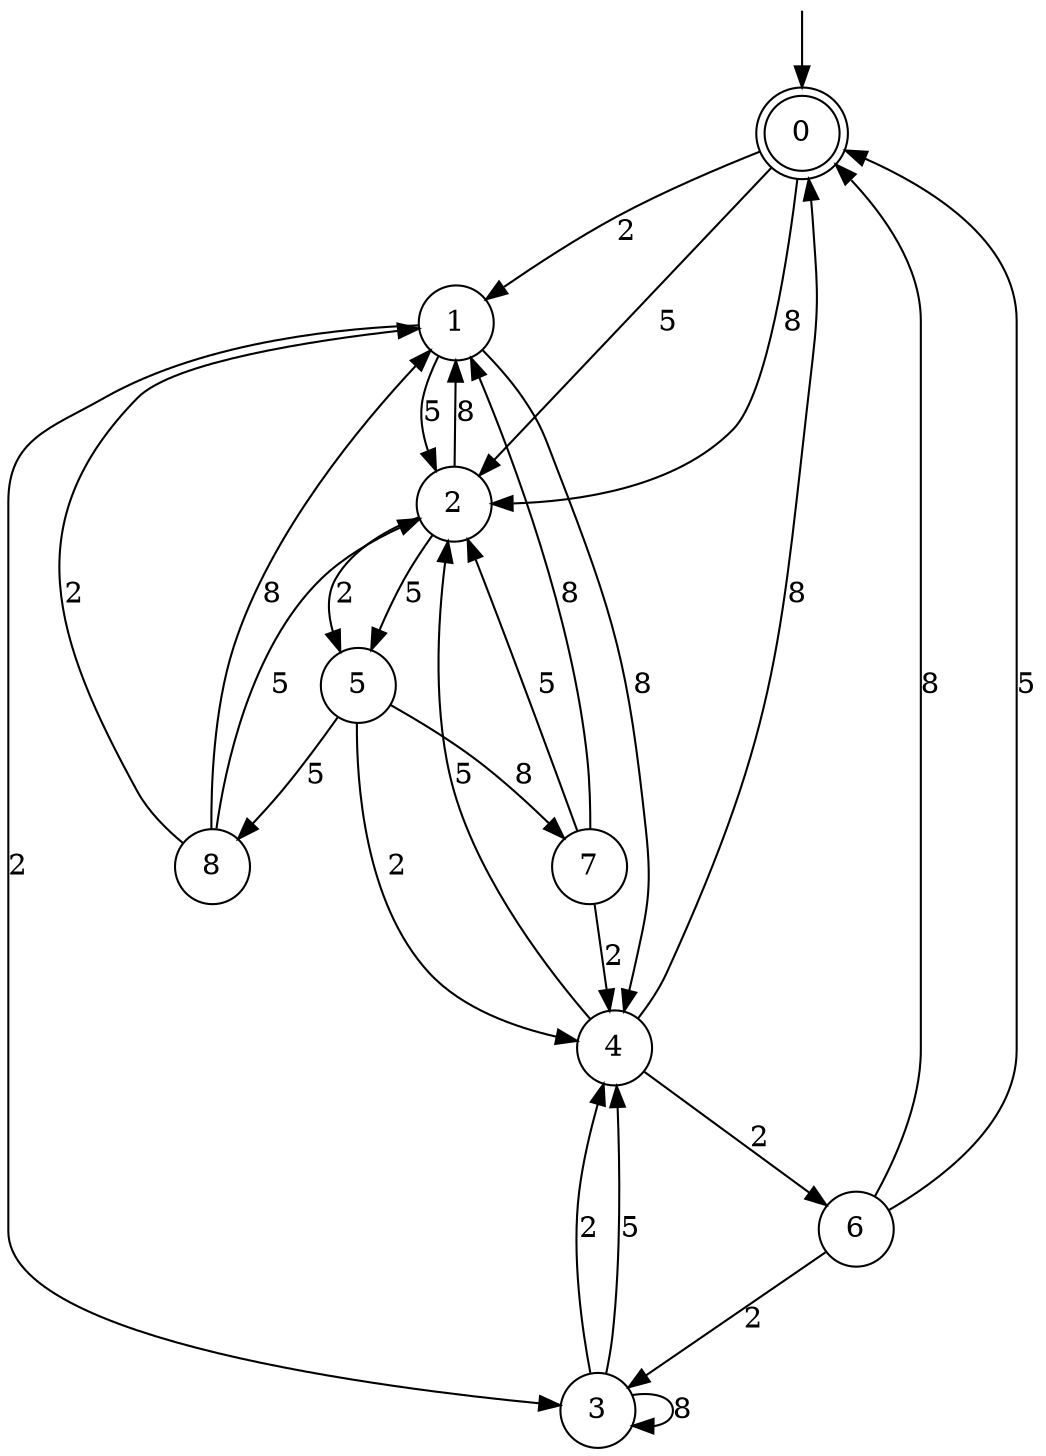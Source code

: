 digraph g {

	s0 [shape="doublecircle" label="0"];
	s1 [shape="circle" label="1"];
	s2 [shape="circle" label="2"];
	s3 [shape="circle" label="3"];
	s4 [shape="circle" label="4"];
	s5 [shape="circle" label="5"];
	s6 [shape="circle" label="6"];
	s7 [shape="circle" label="7"];
	s8 [shape="circle" label="8"];
	s0 -> s1 [label="2"];
	s0 -> s2 [label="8"];
	s0 -> s2 [label="5"];
	s1 -> s3 [label="2"];
	s1 -> s4 [label="8"];
	s1 -> s2 [label="5"];
	s2 -> s5 [label="2"];
	s2 -> s1 [label="8"];
	s2 -> s5 [label="5"];
	s3 -> s4 [label="2"];
	s3 -> s3 [label="8"];
	s3 -> s4 [label="5"];
	s4 -> s6 [label="2"];
	s4 -> s0 [label="8"];
	s4 -> s2 [label="5"];
	s5 -> s4 [label="2"];
	s5 -> s7 [label="8"];
	s5 -> s8 [label="5"];
	s6 -> s3 [label="2"];
	s6 -> s0 [label="8"];
	s6 -> s0 [label="5"];
	s7 -> s4 [label="2"];
	s7 -> s1 [label="8"];
	s7 -> s2 [label="5"];
	s8 -> s1 [label="2"];
	s8 -> s1 [label="8"];
	s8 -> s2 [label="5"];

__start0 [label="" shape="none" width="0" height="0"];
__start0 -> s0;

}
